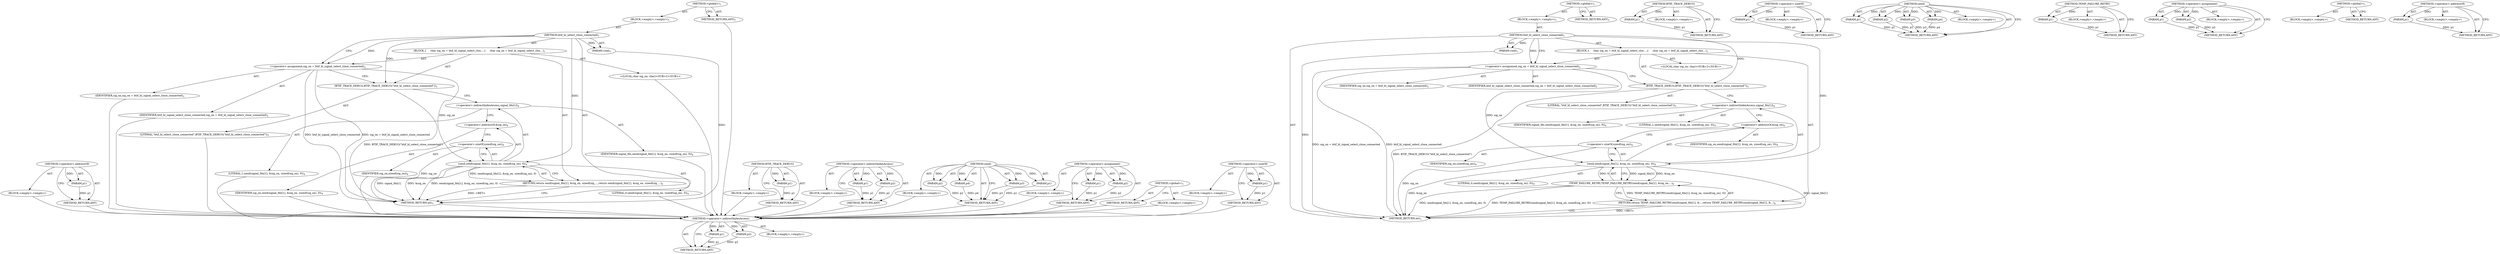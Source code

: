 digraph "&lt;operator&gt;.addressOf" {
vulnerable_69 [label=<(METHOD,&lt;operator&gt;.addressOf)>];
vulnerable_70 [label=<(PARAM,p1)>];
vulnerable_71 [label=<(BLOCK,&lt;empty&gt;,&lt;empty&gt;)>];
vulnerable_72 [label=<(METHOD_RETURN,ANY)>];
vulnerable_6 [label=<(METHOD,&lt;global&gt;)<SUB>1</SUB>>];
vulnerable_7 [label=<(BLOCK,&lt;empty&gt;,&lt;empty&gt;)<SUB>1</SUB>>];
vulnerable_8 [label=<(METHOD,btif_hl_select_close_connected)<SUB>1</SUB>>];
vulnerable_9 [label=<(PARAM,void)<SUB>1</SUB>>];
vulnerable_10 [label=<(BLOCK,{
     char sig_on = btif_hl_signal_select_clos...,{
     char sig_on = btif_hl_signal_select_clos...)<SUB>1</SUB>>];
vulnerable_11 [label="<(LOCAL,char sig_on: char)<SUB>2</SUB>>"];
vulnerable_12 [label=<(&lt;operator&gt;.assignment,sig_on = btif_hl_signal_select_close_connected)<SUB>2</SUB>>];
vulnerable_13 [label=<(IDENTIFIER,sig_on,sig_on = btif_hl_signal_select_close_connected)<SUB>2</SUB>>];
vulnerable_14 [label=<(IDENTIFIER,btif_hl_signal_select_close_connected,sig_on = btif_hl_signal_select_close_connected)<SUB>2</SUB>>];
vulnerable_15 [label=<(BTIF_TRACE_DEBUG,BTIF_TRACE_DEBUG(&quot;btif_hl_select_close_connected&quot;))<SUB>3</SUB>>];
vulnerable_16 [label=<(LITERAL,&quot;btif_hl_select_close_connected&quot;,BTIF_TRACE_DEBUG(&quot;btif_hl_select_close_connected&quot;))<SUB>3</SUB>>];
vulnerable_17 [label=<(RETURN,return send(signal_fds[1], &amp;sig_on, sizeof(sig_...,return send(signal_fds[1], &amp;sig_on, sizeof(sig_...)<SUB>4</SUB>>];
vulnerable_18 [label=<(send,send(signal_fds[1], &amp;sig_on, sizeof(sig_on), 0))<SUB>4</SUB>>];
vulnerable_19 [label=<(&lt;operator&gt;.indirectIndexAccess,signal_fds[1])<SUB>4</SUB>>];
vulnerable_20 [label=<(IDENTIFIER,signal_fds,send(signal_fds[1], &amp;sig_on, sizeof(sig_on), 0))<SUB>4</SUB>>];
vulnerable_21 [label=<(LITERAL,1,send(signal_fds[1], &amp;sig_on, sizeof(sig_on), 0))<SUB>4</SUB>>];
vulnerable_22 [label=<(&lt;operator&gt;.addressOf,&amp;sig_on)<SUB>4</SUB>>];
vulnerable_23 [label=<(IDENTIFIER,sig_on,send(signal_fds[1], &amp;sig_on, sizeof(sig_on), 0))<SUB>4</SUB>>];
vulnerable_24 [label=<(&lt;operator&gt;.sizeOf,sizeof(sig_on))<SUB>4</SUB>>];
vulnerable_25 [label=<(IDENTIFIER,sig_on,sizeof(sig_on))<SUB>4</SUB>>];
vulnerable_26 [label=<(LITERAL,0,send(signal_fds[1], &amp;sig_on, sizeof(sig_on), 0))<SUB>4</SUB>>];
vulnerable_27 [label=<(METHOD_RETURN,int)<SUB>1</SUB>>];
vulnerable_29 [label=<(METHOD_RETURN,ANY)<SUB>1</SUB>>];
vulnerable_53 [label=<(METHOD,BTIF_TRACE_DEBUG)>];
vulnerable_54 [label=<(PARAM,p1)>];
vulnerable_55 [label=<(BLOCK,&lt;empty&gt;,&lt;empty&gt;)>];
vulnerable_56 [label=<(METHOD_RETURN,ANY)>];
vulnerable_64 [label=<(METHOD,&lt;operator&gt;.indirectIndexAccess)>];
vulnerable_65 [label=<(PARAM,p1)>];
vulnerable_66 [label=<(PARAM,p2)>];
vulnerable_67 [label=<(BLOCK,&lt;empty&gt;,&lt;empty&gt;)>];
vulnerable_68 [label=<(METHOD_RETURN,ANY)>];
vulnerable_57 [label=<(METHOD,send)>];
vulnerable_58 [label=<(PARAM,p1)>];
vulnerable_59 [label=<(PARAM,p2)>];
vulnerable_60 [label=<(PARAM,p3)>];
vulnerable_61 [label=<(PARAM,p4)>];
vulnerable_62 [label=<(BLOCK,&lt;empty&gt;,&lt;empty&gt;)>];
vulnerable_63 [label=<(METHOD_RETURN,ANY)>];
vulnerable_48 [label=<(METHOD,&lt;operator&gt;.assignment)>];
vulnerable_49 [label=<(PARAM,p1)>];
vulnerable_50 [label=<(PARAM,p2)>];
vulnerable_51 [label=<(BLOCK,&lt;empty&gt;,&lt;empty&gt;)>];
vulnerable_52 [label=<(METHOD_RETURN,ANY)>];
vulnerable_42 [label=<(METHOD,&lt;global&gt;)<SUB>1</SUB>>];
vulnerable_43 [label=<(BLOCK,&lt;empty&gt;,&lt;empty&gt;)>];
vulnerable_44 [label=<(METHOD_RETURN,ANY)>];
vulnerable_73 [label=<(METHOD,&lt;operator&gt;.sizeOf)>];
vulnerable_74 [label=<(PARAM,p1)>];
vulnerable_75 [label=<(BLOCK,&lt;empty&gt;,&lt;empty&gt;)>];
vulnerable_76 [label=<(METHOD_RETURN,ANY)>];
fixed_69 [label=<(METHOD,&lt;operator&gt;.indirectIndexAccess)>];
fixed_70 [label=<(PARAM,p1)>];
fixed_71 [label=<(PARAM,p2)>];
fixed_72 [label=<(BLOCK,&lt;empty&gt;,&lt;empty&gt;)>];
fixed_73 [label=<(METHOD_RETURN,ANY)>];
fixed_6 [label=<(METHOD,&lt;global&gt;)<SUB>1</SUB>>];
fixed_7 [label=<(BLOCK,&lt;empty&gt;,&lt;empty&gt;)<SUB>1</SUB>>];
fixed_8 [label=<(METHOD,btif_hl_select_close_connected)<SUB>1</SUB>>];
fixed_9 [label=<(PARAM,void)<SUB>1</SUB>>];
fixed_10 [label=<(BLOCK,{
     char sig_on = btif_hl_signal_select_clos...,{
     char sig_on = btif_hl_signal_select_clos...)<SUB>1</SUB>>];
fixed_11 [label="<(LOCAL,char sig_on: char)<SUB>2</SUB>>"];
fixed_12 [label=<(&lt;operator&gt;.assignment,sig_on = btif_hl_signal_select_close_connected)<SUB>2</SUB>>];
fixed_13 [label=<(IDENTIFIER,sig_on,sig_on = btif_hl_signal_select_close_connected)<SUB>2</SUB>>];
fixed_14 [label=<(IDENTIFIER,btif_hl_signal_select_close_connected,sig_on = btif_hl_signal_select_close_connected)<SUB>2</SUB>>];
fixed_15 [label=<(BTIF_TRACE_DEBUG,BTIF_TRACE_DEBUG(&quot;btif_hl_select_close_connected&quot;))<SUB>3</SUB>>];
fixed_16 [label=<(LITERAL,&quot;btif_hl_select_close_connected&quot;,BTIF_TRACE_DEBUG(&quot;btif_hl_select_close_connected&quot;))<SUB>3</SUB>>];
fixed_17 [label=<(RETURN,return TEMP_FAILURE_RETRY(send(signal_fds[1], &amp;...,return TEMP_FAILURE_RETRY(send(signal_fds[1], &amp;...)<SUB>4</SUB>>];
fixed_18 [label=<(TEMP_FAILURE_RETRY,TEMP_FAILURE_RETRY(send(signal_fds[1], &amp;sig_on,...)<SUB>4</SUB>>];
fixed_19 [label=<(send,send(signal_fds[1], &amp;sig_on, sizeof(sig_on), 0))<SUB>4</SUB>>];
fixed_20 [label=<(&lt;operator&gt;.indirectIndexAccess,signal_fds[1])<SUB>4</SUB>>];
fixed_21 [label=<(IDENTIFIER,signal_fds,send(signal_fds[1], &amp;sig_on, sizeof(sig_on), 0))<SUB>4</SUB>>];
fixed_22 [label=<(LITERAL,1,send(signal_fds[1], &amp;sig_on, sizeof(sig_on), 0))<SUB>4</SUB>>];
fixed_23 [label=<(&lt;operator&gt;.addressOf,&amp;sig_on)<SUB>4</SUB>>];
fixed_24 [label=<(IDENTIFIER,sig_on,send(signal_fds[1], &amp;sig_on, sizeof(sig_on), 0))<SUB>4</SUB>>];
fixed_25 [label=<(&lt;operator&gt;.sizeOf,sizeof(sig_on))<SUB>4</SUB>>];
fixed_26 [label=<(IDENTIFIER,sig_on,sizeof(sig_on))<SUB>4</SUB>>];
fixed_27 [label=<(LITERAL,0,send(signal_fds[1], &amp;sig_on, sizeof(sig_on), 0))<SUB>4</SUB>>];
fixed_28 [label=<(METHOD_RETURN,int)<SUB>1</SUB>>];
fixed_30 [label=<(METHOD_RETURN,ANY)<SUB>1</SUB>>];
fixed_54 [label=<(METHOD,BTIF_TRACE_DEBUG)>];
fixed_55 [label=<(PARAM,p1)>];
fixed_56 [label=<(BLOCK,&lt;empty&gt;,&lt;empty&gt;)>];
fixed_57 [label=<(METHOD_RETURN,ANY)>];
fixed_78 [label=<(METHOD,&lt;operator&gt;.sizeOf)>];
fixed_79 [label=<(PARAM,p1)>];
fixed_80 [label=<(BLOCK,&lt;empty&gt;,&lt;empty&gt;)>];
fixed_81 [label=<(METHOD_RETURN,ANY)>];
fixed_62 [label=<(METHOD,send)>];
fixed_63 [label=<(PARAM,p1)>];
fixed_64 [label=<(PARAM,p2)>];
fixed_65 [label=<(PARAM,p3)>];
fixed_66 [label=<(PARAM,p4)>];
fixed_67 [label=<(BLOCK,&lt;empty&gt;,&lt;empty&gt;)>];
fixed_68 [label=<(METHOD_RETURN,ANY)>];
fixed_58 [label=<(METHOD,TEMP_FAILURE_RETRY)>];
fixed_59 [label=<(PARAM,p1)>];
fixed_60 [label=<(BLOCK,&lt;empty&gt;,&lt;empty&gt;)>];
fixed_61 [label=<(METHOD_RETURN,ANY)>];
fixed_49 [label=<(METHOD,&lt;operator&gt;.assignment)>];
fixed_50 [label=<(PARAM,p1)>];
fixed_51 [label=<(PARAM,p2)>];
fixed_52 [label=<(BLOCK,&lt;empty&gt;,&lt;empty&gt;)>];
fixed_53 [label=<(METHOD_RETURN,ANY)>];
fixed_43 [label=<(METHOD,&lt;global&gt;)<SUB>1</SUB>>];
fixed_44 [label=<(BLOCK,&lt;empty&gt;,&lt;empty&gt;)>];
fixed_45 [label=<(METHOD_RETURN,ANY)>];
fixed_74 [label=<(METHOD,&lt;operator&gt;.addressOf)>];
fixed_75 [label=<(PARAM,p1)>];
fixed_76 [label=<(BLOCK,&lt;empty&gt;,&lt;empty&gt;)>];
fixed_77 [label=<(METHOD_RETURN,ANY)>];
vulnerable_69 -> vulnerable_70  [key=0, label="AST: "];
vulnerable_69 -> vulnerable_70  [key=1, label="DDG: "];
vulnerable_69 -> vulnerable_71  [key=0, label="AST: "];
vulnerable_69 -> vulnerable_72  [key=0, label="AST: "];
vulnerable_69 -> vulnerable_72  [key=1, label="CFG: "];
vulnerable_70 -> vulnerable_72  [key=0, label="DDG: p1"];
vulnerable_71 -> fixed_69  [key=0];
vulnerable_72 -> fixed_69  [key=0];
vulnerable_6 -> vulnerable_7  [key=0, label="AST: "];
vulnerable_6 -> vulnerable_29  [key=0, label="AST: "];
vulnerable_6 -> vulnerable_29  [key=1, label="CFG: "];
vulnerable_7 -> vulnerable_8  [key=0, label="AST: "];
vulnerable_8 -> vulnerable_9  [key=0, label="AST: "];
vulnerable_8 -> vulnerable_9  [key=1, label="DDG: "];
vulnerable_8 -> vulnerable_10  [key=0, label="AST: "];
vulnerable_8 -> vulnerable_27  [key=0, label="AST: "];
vulnerable_8 -> vulnerable_12  [key=0, label="CFG: "];
vulnerable_8 -> vulnerable_12  [key=1, label="DDG: "];
vulnerable_8 -> vulnerable_15  [key=0, label="DDG: "];
vulnerable_8 -> vulnerable_18  [key=0, label="DDG: "];
vulnerable_9 -> vulnerable_27  [key=0, label="DDG: "];
vulnerable_10 -> vulnerable_11  [key=0, label="AST: "];
vulnerable_10 -> vulnerable_12  [key=0, label="AST: "];
vulnerable_10 -> vulnerable_15  [key=0, label="AST: "];
vulnerable_10 -> vulnerable_17  [key=0, label="AST: "];
vulnerable_11 -> fixed_69  [key=0];
vulnerable_12 -> vulnerable_13  [key=0, label="AST: "];
vulnerable_12 -> vulnerable_14  [key=0, label="AST: "];
vulnerable_12 -> vulnerable_15  [key=0, label="CFG: "];
vulnerable_12 -> vulnerable_27  [key=0, label="DDG: sig_on = btif_hl_signal_select_close_connected"];
vulnerable_12 -> vulnerable_27  [key=1, label="DDG: btif_hl_signal_select_close_connected"];
vulnerable_12 -> vulnerable_18  [key=0, label="DDG: sig_on"];
vulnerable_13 -> fixed_69  [key=0];
vulnerable_14 -> fixed_69  [key=0];
vulnerable_15 -> vulnerable_16  [key=0, label="AST: "];
vulnerable_15 -> vulnerable_19  [key=0, label="CFG: "];
vulnerable_15 -> vulnerable_27  [key=0, label="DDG: BTIF_TRACE_DEBUG(&quot;btif_hl_select_close_connected&quot;)"];
vulnerable_16 -> fixed_69  [key=0];
vulnerable_17 -> vulnerable_18  [key=0, label="AST: "];
vulnerable_17 -> vulnerable_27  [key=0, label="CFG: "];
vulnerable_17 -> vulnerable_27  [key=1, label="DDG: &lt;RET&gt;"];
vulnerable_18 -> vulnerable_19  [key=0, label="AST: "];
vulnerable_18 -> vulnerable_22  [key=0, label="AST: "];
vulnerable_18 -> vulnerable_24  [key=0, label="AST: "];
vulnerable_18 -> vulnerable_26  [key=0, label="AST: "];
vulnerable_18 -> vulnerable_17  [key=0, label="CFG: "];
vulnerable_18 -> vulnerable_17  [key=1, label="DDG: send(signal_fds[1], &amp;sig_on, sizeof(sig_on), 0)"];
vulnerable_18 -> vulnerable_27  [key=0, label="DDG: signal_fds[1]"];
vulnerable_18 -> vulnerable_27  [key=1, label="DDG: &amp;sig_on"];
vulnerable_18 -> vulnerable_27  [key=2, label="DDG: send(signal_fds[1], &amp;sig_on, sizeof(sig_on), 0)"];
vulnerable_19 -> vulnerable_20  [key=0, label="AST: "];
vulnerable_19 -> vulnerable_21  [key=0, label="AST: "];
vulnerable_19 -> vulnerable_22  [key=0, label="CFG: "];
vulnerable_20 -> fixed_69  [key=0];
vulnerable_21 -> fixed_69  [key=0];
vulnerable_22 -> vulnerable_23  [key=0, label="AST: "];
vulnerable_22 -> vulnerable_24  [key=0, label="CFG: "];
vulnerable_23 -> fixed_69  [key=0];
vulnerable_24 -> vulnerable_25  [key=0, label="AST: "];
vulnerable_24 -> vulnerable_18  [key=0, label="CFG: "];
vulnerable_24 -> vulnerable_27  [key=0, label="DDG: sig_on"];
vulnerable_25 -> fixed_69  [key=0];
vulnerable_26 -> fixed_69  [key=0];
vulnerable_27 -> fixed_69  [key=0];
vulnerable_29 -> fixed_69  [key=0];
vulnerable_53 -> vulnerable_54  [key=0, label="AST: "];
vulnerable_53 -> vulnerable_54  [key=1, label="DDG: "];
vulnerable_53 -> vulnerable_55  [key=0, label="AST: "];
vulnerable_53 -> vulnerable_56  [key=0, label="AST: "];
vulnerable_53 -> vulnerable_56  [key=1, label="CFG: "];
vulnerable_54 -> vulnerable_56  [key=0, label="DDG: p1"];
vulnerable_55 -> fixed_69  [key=0];
vulnerable_56 -> fixed_69  [key=0];
vulnerable_64 -> vulnerable_65  [key=0, label="AST: "];
vulnerable_64 -> vulnerable_65  [key=1, label="DDG: "];
vulnerable_64 -> vulnerable_67  [key=0, label="AST: "];
vulnerable_64 -> vulnerable_66  [key=0, label="AST: "];
vulnerable_64 -> vulnerable_66  [key=1, label="DDG: "];
vulnerable_64 -> vulnerable_68  [key=0, label="AST: "];
vulnerable_64 -> vulnerable_68  [key=1, label="CFG: "];
vulnerable_65 -> vulnerable_68  [key=0, label="DDG: p1"];
vulnerable_66 -> vulnerable_68  [key=0, label="DDG: p2"];
vulnerable_67 -> fixed_69  [key=0];
vulnerable_68 -> fixed_69  [key=0];
vulnerable_57 -> vulnerable_58  [key=0, label="AST: "];
vulnerable_57 -> vulnerable_58  [key=1, label="DDG: "];
vulnerable_57 -> vulnerable_62  [key=0, label="AST: "];
vulnerable_57 -> vulnerable_59  [key=0, label="AST: "];
vulnerable_57 -> vulnerable_59  [key=1, label="DDG: "];
vulnerable_57 -> vulnerable_63  [key=0, label="AST: "];
vulnerable_57 -> vulnerable_63  [key=1, label="CFG: "];
vulnerable_57 -> vulnerable_60  [key=0, label="AST: "];
vulnerable_57 -> vulnerable_60  [key=1, label="DDG: "];
vulnerable_57 -> vulnerable_61  [key=0, label="AST: "];
vulnerable_57 -> vulnerable_61  [key=1, label="DDG: "];
vulnerable_58 -> vulnerable_63  [key=0, label="DDG: p1"];
vulnerable_59 -> vulnerable_63  [key=0, label="DDG: p2"];
vulnerable_60 -> vulnerable_63  [key=0, label="DDG: p3"];
vulnerable_61 -> vulnerable_63  [key=0, label="DDG: p4"];
vulnerable_62 -> fixed_69  [key=0];
vulnerable_63 -> fixed_69  [key=0];
vulnerable_48 -> vulnerable_49  [key=0, label="AST: "];
vulnerable_48 -> vulnerable_49  [key=1, label="DDG: "];
vulnerable_48 -> vulnerable_51  [key=0, label="AST: "];
vulnerable_48 -> vulnerable_50  [key=0, label="AST: "];
vulnerable_48 -> vulnerable_50  [key=1, label="DDG: "];
vulnerable_48 -> vulnerable_52  [key=0, label="AST: "];
vulnerable_48 -> vulnerable_52  [key=1, label="CFG: "];
vulnerable_49 -> vulnerable_52  [key=0, label="DDG: p1"];
vulnerable_50 -> vulnerable_52  [key=0, label="DDG: p2"];
vulnerable_51 -> fixed_69  [key=0];
vulnerable_52 -> fixed_69  [key=0];
vulnerable_42 -> vulnerable_43  [key=0, label="AST: "];
vulnerable_42 -> vulnerable_44  [key=0, label="AST: "];
vulnerable_42 -> vulnerable_44  [key=1, label="CFG: "];
vulnerable_43 -> fixed_69  [key=0];
vulnerable_44 -> fixed_69  [key=0];
vulnerable_73 -> vulnerable_74  [key=0, label="AST: "];
vulnerable_73 -> vulnerable_74  [key=1, label="DDG: "];
vulnerable_73 -> vulnerable_75  [key=0, label="AST: "];
vulnerable_73 -> vulnerable_76  [key=0, label="AST: "];
vulnerable_73 -> vulnerable_76  [key=1, label="CFG: "];
vulnerable_74 -> vulnerable_76  [key=0, label="DDG: p1"];
vulnerable_75 -> fixed_69  [key=0];
vulnerable_76 -> fixed_69  [key=0];
fixed_69 -> fixed_70  [key=0, label="AST: "];
fixed_69 -> fixed_70  [key=1, label="DDG: "];
fixed_69 -> fixed_72  [key=0, label="AST: "];
fixed_69 -> fixed_71  [key=0, label="AST: "];
fixed_69 -> fixed_71  [key=1, label="DDG: "];
fixed_69 -> fixed_73  [key=0, label="AST: "];
fixed_69 -> fixed_73  [key=1, label="CFG: "];
fixed_70 -> fixed_73  [key=0, label="DDG: p1"];
fixed_71 -> fixed_73  [key=0, label="DDG: p2"];
fixed_6 -> fixed_7  [key=0, label="AST: "];
fixed_6 -> fixed_30  [key=0, label="AST: "];
fixed_6 -> fixed_30  [key=1, label="CFG: "];
fixed_7 -> fixed_8  [key=0, label="AST: "];
fixed_8 -> fixed_9  [key=0, label="AST: "];
fixed_8 -> fixed_9  [key=1, label="DDG: "];
fixed_8 -> fixed_10  [key=0, label="AST: "];
fixed_8 -> fixed_28  [key=0, label="AST: "];
fixed_8 -> fixed_12  [key=0, label="CFG: "];
fixed_8 -> fixed_12  [key=1, label="DDG: "];
fixed_8 -> fixed_15  [key=0, label="DDG: "];
fixed_8 -> fixed_19  [key=0, label="DDG: "];
fixed_9 -> fixed_28  [key=0, label="DDG: "];
fixed_10 -> fixed_11  [key=0, label="AST: "];
fixed_10 -> fixed_12  [key=0, label="AST: "];
fixed_10 -> fixed_15  [key=0, label="AST: "];
fixed_10 -> fixed_17  [key=0, label="AST: "];
fixed_12 -> fixed_13  [key=0, label="AST: "];
fixed_12 -> fixed_14  [key=0, label="AST: "];
fixed_12 -> fixed_15  [key=0, label="CFG: "];
fixed_12 -> fixed_28  [key=0, label="DDG: sig_on = btif_hl_signal_select_close_connected"];
fixed_12 -> fixed_28  [key=1, label="DDG: btif_hl_signal_select_close_connected"];
fixed_12 -> fixed_19  [key=0, label="DDG: sig_on"];
fixed_15 -> fixed_16  [key=0, label="AST: "];
fixed_15 -> fixed_20  [key=0, label="CFG: "];
fixed_15 -> fixed_28  [key=0, label="DDG: BTIF_TRACE_DEBUG(&quot;btif_hl_select_close_connected&quot;)"];
fixed_17 -> fixed_18  [key=0, label="AST: "];
fixed_17 -> fixed_28  [key=0, label="CFG: "];
fixed_17 -> fixed_28  [key=1, label="DDG: &lt;RET&gt;"];
fixed_18 -> fixed_19  [key=0, label="AST: "];
fixed_18 -> fixed_17  [key=0, label="CFG: "];
fixed_18 -> fixed_17  [key=1, label="DDG: TEMP_FAILURE_RETRY(send(signal_fds[1], &amp;sig_on, sizeof(sig_on), 0))"];
fixed_18 -> fixed_28  [key=0, label="DDG: send(signal_fds[1], &amp;sig_on, sizeof(sig_on), 0)"];
fixed_18 -> fixed_28  [key=1, label="DDG: TEMP_FAILURE_RETRY(send(signal_fds[1], &amp;sig_on, sizeof(sig_on), 0))"];
fixed_19 -> fixed_20  [key=0, label="AST: "];
fixed_19 -> fixed_23  [key=0, label="AST: "];
fixed_19 -> fixed_25  [key=0, label="AST: "];
fixed_19 -> fixed_27  [key=0, label="AST: "];
fixed_19 -> fixed_18  [key=0, label="CFG: "];
fixed_19 -> fixed_18  [key=1, label="DDG: signal_fds[1]"];
fixed_19 -> fixed_18  [key=2, label="DDG: &amp;sig_on"];
fixed_19 -> fixed_18  [key=3, label="DDG: 0"];
fixed_19 -> fixed_28  [key=0, label="DDG: signal_fds[1]"];
fixed_19 -> fixed_28  [key=1, label="DDG: &amp;sig_on"];
fixed_20 -> fixed_21  [key=0, label="AST: "];
fixed_20 -> fixed_22  [key=0, label="AST: "];
fixed_20 -> fixed_23  [key=0, label="CFG: "];
fixed_23 -> fixed_24  [key=0, label="AST: "];
fixed_23 -> fixed_25  [key=0, label="CFG: "];
fixed_25 -> fixed_26  [key=0, label="AST: "];
fixed_25 -> fixed_19  [key=0, label="CFG: "];
fixed_25 -> fixed_28  [key=0, label="DDG: sig_on"];
fixed_54 -> fixed_55  [key=0, label="AST: "];
fixed_54 -> fixed_55  [key=1, label="DDG: "];
fixed_54 -> fixed_56  [key=0, label="AST: "];
fixed_54 -> fixed_57  [key=0, label="AST: "];
fixed_54 -> fixed_57  [key=1, label="CFG: "];
fixed_55 -> fixed_57  [key=0, label="DDG: p1"];
fixed_78 -> fixed_79  [key=0, label="AST: "];
fixed_78 -> fixed_79  [key=1, label="DDG: "];
fixed_78 -> fixed_80  [key=0, label="AST: "];
fixed_78 -> fixed_81  [key=0, label="AST: "];
fixed_78 -> fixed_81  [key=1, label="CFG: "];
fixed_79 -> fixed_81  [key=0, label="DDG: p1"];
fixed_62 -> fixed_63  [key=0, label="AST: "];
fixed_62 -> fixed_63  [key=1, label="DDG: "];
fixed_62 -> fixed_67  [key=0, label="AST: "];
fixed_62 -> fixed_64  [key=0, label="AST: "];
fixed_62 -> fixed_64  [key=1, label="DDG: "];
fixed_62 -> fixed_68  [key=0, label="AST: "];
fixed_62 -> fixed_68  [key=1, label="CFG: "];
fixed_62 -> fixed_65  [key=0, label="AST: "];
fixed_62 -> fixed_65  [key=1, label="DDG: "];
fixed_62 -> fixed_66  [key=0, label="AST: "];
fixed_62 -> fixed_66  [key=1, label="DDG: "];
fixed_63 -> fixed_68  [key=0, label="DDG: p1"];
fixed_64 -> fixed_68  [key=0, label="DDG: p2"];
fixed_65 -> fixed_68  [key=0, label="DDG: p3"];
fixed_66 -> fixed_68  [key=0, label="DDG: p4"];
fixed_58 -> fixed_59  [key=0, label="AST: "];
fixed_58 -> fixed_59  [key=1, label="DDG: "];
fixed_58 -> fixed_60  [key=0, label="AST: "];
fixed_58 -> fixed_61  [key=0, label="AST: "];
fixed_58 -> fixed_61  [key=1, label="CFG: "];
fixed_59 -> fixed_61  [key=0, label="DDG: p1"];
fixed_49 -> fixed_50  [key=0, label="AST: "];
fixed_49 -> fixed_50  [key=1, label="DDG: "];
fixed_49 -> fixed_52  [key=0, label="AST: "];
fixed_49 -> fixed_51  [key=0, label="AST: "];
fixed_49 -> fixed_51  [key=1, label="DDG: "];
fixed_49 -> fixed_53  [key=0, label="AST: "];
fixed_49 -> fixed_53  [key=1, label="CFG: "];
fixed_50 -> fixed_53  [key=0, label="DDG: p1"];
fixed_51 -> fixed_53  [key=0, label="DDG: p2"];
fixed_43 -> fixed_44  [key=0, label="AST: "];
fixed_43 -> fixed_45  [key=0, label="AST: "];
fixed_43 -> fixed_45  [key=1, label="CFG: "];
fixed_74 -> fixed_75  [key=0, label="AST: "];
fixed_74 -> fixed_75  [key=1, label="DDG: "];
fixed_74 -> fixed_76  [key=0, label="AST: "];
fixed_74 -> fixed_77  [key=0, label="AST: "];
fixed_74 -> fixed_77  [key=1, label="CFG: "];
fixed_75 -> fixed_77  [key=0, label="DDG: p1"];
}
